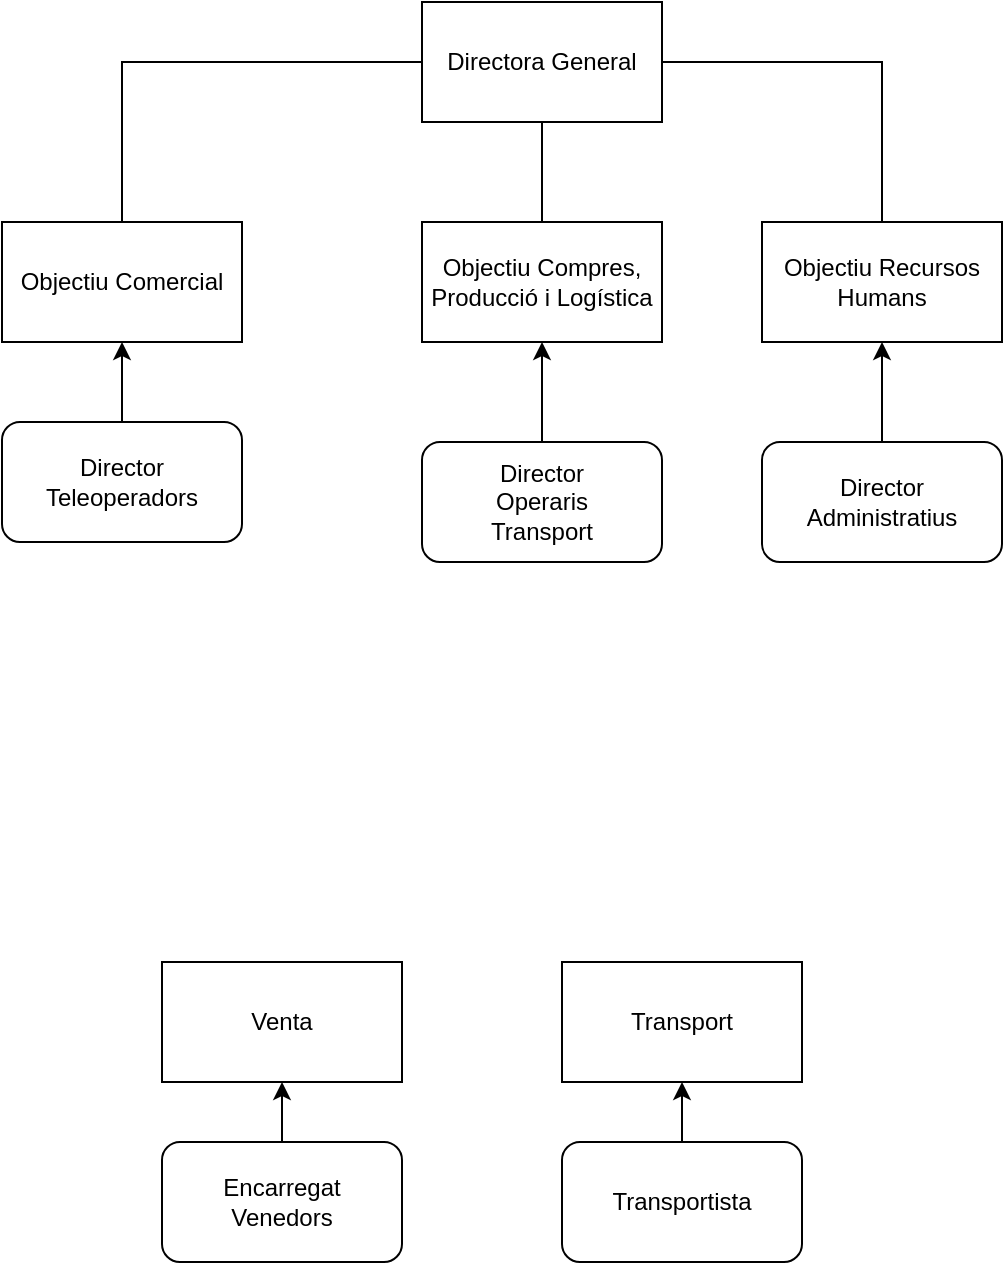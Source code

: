 <mxfile version="26.1.0">
  <diagram name="Page-1" id="rtkCgOibKYr5QWcA5fX3">
    <mxGraphModel grid="1" page="1" gridSize="10" guides="1" tooltips="1" connect="1" arrows="1" fold="1" pageScale="1" pageWidth="827" pageHeight="1169" math="0" shadow="0">
      <root>
        <mxCell id="0" />
        <mxCell id="1" parent="0" />
        <mxCell id="92RvCD7ofElB4oKfW6Gt-1" value="Directora General" style="rounded=0;whiteSpace=wrap;html=1;" vertex="1" parent="1">
          <mxGeometry x="330" y="500" width="120" height="60" as="geometry" />
        </mxCell>
        <mxCell id="92RvCD7ofElB4oKfW6Gt-7" style="edgeStyle=orthogonalEdgeStyle;rounded=0;orthogonalLoop=1;jettySize=auto;html=1;exitX=0.5;exitY=0;exitDx=0;exitDy=0;entryX=0;entryY=0.5;entryDx=0;entryDy=0;endArrow=none;startFill=0;" edge="1" parent="1" source="92RvCD7ofElB4oKfW6Gt-3" target="92RvCD7ofElB4oKfW6Gt-1">
          <mxGeometry relative="1" as="geometry" />
        </mxCell>
        <mxCell id="92RvCD7ofElB4oKfW6Gt-3" value="Objectiu Comercial" style="rounded=0;whiteSpace=wrap;html=1;" vertex="1" parent="1">
          <mxGeometry x="120" y="610" width="120" height="60" as="geometry" />
        </mxCell>
        <mxCell id="92RvCD7ofElB4oKfW6Gt-8" style="edgeStyle=orthogonalEdgeStyle;rounded=0;orthogonalLoop=1;jettySize=auto;html=1;exitX=0.5;exitY=0;exitDx=0;exitDy=0;entryX=0.5;entryY=1;entryDx=0;entryDy=0;endArrow=none;startFill=0;" edge="1" parent="1" source="92RvCD7ofElB4oKfW6Gt-4" target="92RvCD7ofElB4oKfW6Gt-1">
          <mxGeometry relative="1" as="geometry" />
        </mxCell>
        <mxCell id="92RvCD7ofElB4oKfW6Gt-4" value="Objectiu Compres, Producció i Logística" style="rounded=0;whiteSpace=wrap;html=1;" vertex="1" parent="1">
          <mxGeometry x="330" y="610" width="120" height="60" as="geometry" />
        </mxCell>
        <mxCell id="92RvCD7ofElB4oKfW6Gt-9" style="edgeStyle=orthogonalEdgeStyle;rounded=0;orthogonalLoop=1;jettySize=auto;html=1;entryX=1;entryY=0.5;entryDx=0;entryDy=0;endArrow=none;startFill=0;" edge="1" parent="1" source="92RvCD7ofElB4oKfW6Gt-6" target="92RvCD7ofElB4oKfW6Gt-1">
          <mxGeometry relative="1" as="geometry">
            <Array as="points">
              <mxPoint x="560" y="530" />
            </Array>
          </mxGeometry>
        </mxCell>
        <mxCell id="92RvCD7ofElB4oKfW6Gt-6" value="Objectiu Recursos Humans" style="rounded=0;whiteSpace=wrap;html=1;" vertex="1" parent="1">
          <mxGeometry x="500" y="610" width="120" height="60" as="geometry" />
        </mxCell>
        <mxCell id="92RvCD7ofElB4oKfW6Gt-11" style="edgeStyle=orthogonalEdgeStyle;rounded=0;orthogonalLoop=1;jettySize=auto;html=1;entryX=0.5;entryY=1;entryDx=0;entryDy=0;" edge="1" parent="1" source="92RvCD7ofElB4oKfW6Gt-10" target="92RvCD7ofElB4oKfW6Gt-3">
          <mxGeometry relative="1" as="geometry" />
        </mxCell>
        <mxCell id="92RvCD7ofElB4oKfW6Gt-10" value="Director&lt;div&gt;Teleoperadors&lt;/div&gt;" style="rounded=1;whiteSpace=wrap;html=1;" vertex="1" parent="1">
          <mxGeometry x="120" y="710" width="120" height="60" as="geometry" />
        </mxCell>
        <mxCell id="92RvCD7ofElB4oKfW6Gt-13" style="edgeStyle=orthogonalEdgeStyle;rounded=0;orthogonalLoop=1;jettySize=auto;html=1;entryX=0.5;entryY=1;entryDx=0;entryDy=0;" edge="1" parent="1" source="92RvCD7ofElB4oKfW6Gt-12" target="92RvCD7ofElB4oKfW6Gt-4">
          <mxGeometry relative="1" as="geometry" />
        </mxCell>
        <mxCell id="92RvCD7ofElB4oKfW6Gt-12" value="Director&lt;div&gt;Operaris&lt;/div&gt;&lt;div&gt;Transport&lt;/div&gt;" style="rounded=1;whiteSpace=wrap;html=1;" vertex="1" parent="1">
          <mxGeometry x="330" y="720" width="120" height="60" as="geometry" />
        </mxCell>
        <mxCell id="92RvCD7ofElB4oKfW6Gt-15" style="edgeStyle=orthogonalEdgeStyle;rounded=0;orthogonalLoop=1;jettySize=auto;html=1;entryX=0.5;entryY=1;entryDx=0;entryDy=0;" edge="1" parent="1" source="92RvCD7ofElB4oKfW6Gt-14" target="92RvCD7ofElB4oKfW6Gt-6">
          <mxGeometry relative="1" as="geometry" />
        </mxCell>
        <mxCell id="92RvCD7ofElB4oKfW6Gt-14" value="&lt;div&gt;Director&lt;/div&gt;Administratius" style="rounded=1;whiteSpace=wrap;html=1;" vertex="1" parent="1">
          <mxGeometry x="500" y="720" width="120" height="60" as="geometry" />
        </mxCell>
        <mxCell id="92RvCD7ofElB4oKfW6Gt-17" value="Venta" style="rounded=0;whiteSpace=wrap;html=1;" vertex="1" parent="1">
          <mxGeometry x="200" y="980" width="120" height="60" as="geometry" />
        </mxCell>
        <mxCell id="92RvCD7ofElB4oKfW6Gt-19" value="Transport" style="rounded=0;whiteSpace=wrap;html=1;" vertex="1" parent="1">
          <mxGeometry x="400" y="980" width="120" height="60" as="geometry" />
        </mxCell>
        <mxCell id="92RvCD7ofElB4oKfW6Gt-23" style="edgeStyle=orthogonalEdgeStyle;rounded=0;orthogonalLoop=1;jettySize=auto;html=1;entryX=0.5;entryY=1;entryDx=0;entryDy=0;" edge="1" parent="1" source="92RvCD7ofElB4oKfW6Gt-20" target="92RvCD7ofElB4oKfW6Gt-17">
          <mxGeometry relative="1" as="geometry" />
        </mxCell>
        <mxCell id="92RvCD7ofElB4oKfW6Gt-20" value="Encarregat&lt;div&gt;Venedors&lt;/div&gt;" style="rounded=1;whiteSpace=wrap;html=1;" vertex="1" parent="1">
          <mxGeometry x="200" y="1070" width="120" height="60" as="geometry" />
        </mxCell>
        <mxCell id="92RvCD7ofElB4oKfW6Gt-22" style="edgeStyle=orthogonalEdgeStyle;rounded=0;orthogonalLoop=1;jettySize=auto;html=1;entryX=0.5;entryY=1;entryDx=0;entryDy=0;" edge="1" parent="1" source="92RvCD7ofElB4oKfW6Gt-21" target="92RvCD7ofElB4oKfW6Gt-19">
          <mxGeometry relative="1" as="geometry" />
        </mxCell>
        <mxCell id="92RvCD7ofElB4oKfW6Gt-21" value="Transportista" style="rounded=1;whiteSpace=wrap;html=1;" vertex="1" parent="1">
          <mxGeometry x="400" y="1070" width="120" height="60" as="geometry" />
        </mxCell>
      </root>
    </mxGraphModel>
  </diagram>
</mxfile>
